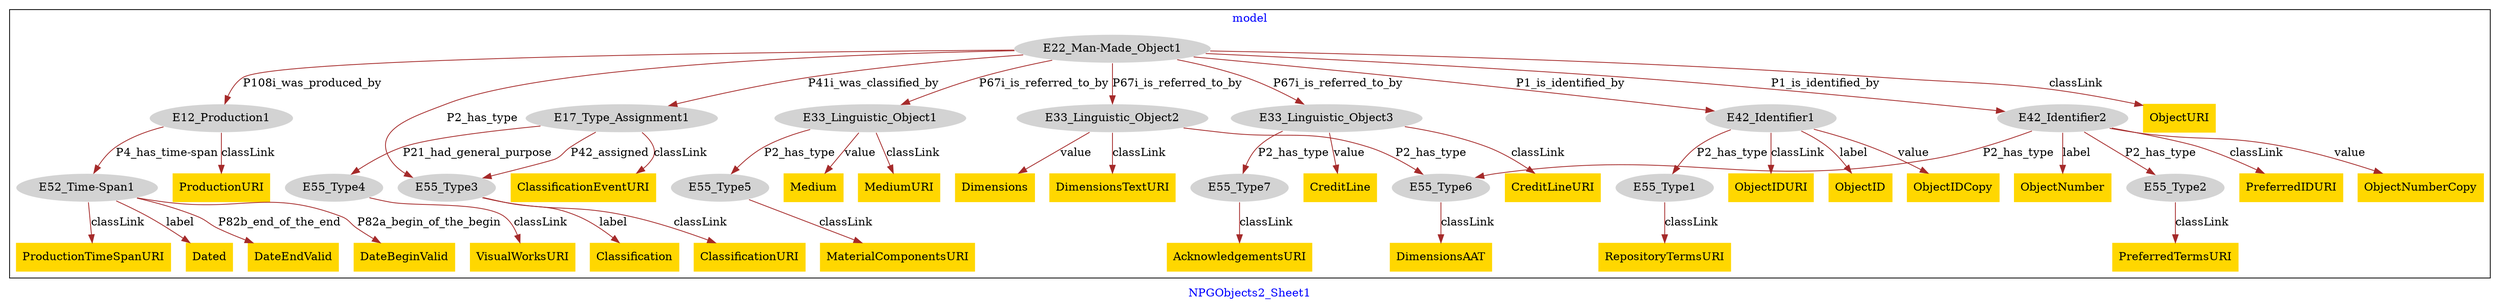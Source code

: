 digraph n0 {
fontcolor="blue"
remincross="true"
label="NPGObjects2_Sheet1"
subgraph cluster {
label="model"
n2[style="filled",color="white",fillcolor="lightgray",label="E12_Production1"];
n3[style="filled",color="white",fillcolor="lightgray",label="E52_Time-Span1"];
n4[style="filled",color="white",fillcolor="lightgray",label="E17_Type_Assignment1"];
n5[style="filled",color="white",fillcolor="lightgray",label="E55_Type3"];
n6[style="filled",color="white",fillcolor="lightgray",label="E55_Type4"];
n7[style="filled",color="white",fillcolor="lightgray",label="E22_Man-Made_Object1"];
n8[style="filled",color="white",fillcolor="lightgray",label="E33_Linguistic_Object1"];
n9[style="filled",color="white",fillcolor="lightgray",label="E33_Linguistic_Object2"];
n10[style="filled",color="white",fillcolor="lightgray",label="E33_Linguistic_Object3"];
n11[style="filled",color="white",fillcolor="lightgray",label="E42_Identifier1"];
n12[style="filled",color="white",fillcolor="lightgray",label="E42_Identifier2"];
n13[style="filled",color="white",fillcolor="lightgray",label="E55_Type5"];
n14[style="filled",color="white",fillcolor="lightgray",label="E55_Type6"];
n15[style="filled",color="white",fillcolor="lightgray",label="E55_Type7"];
n16[style="filled",color="white",fillcolor="lightgray",label="E55_Type1"];
n17[style="filled",color="white",fillcolor="lightgray",label="E55_Type2"];
n18[shape="plaintext",style="filled",fillcolor="gold",label="ProductionTimeSpanURI"];
n19[shape="plaintext",style="filled",fillcolor="gold",label="Classification"];
n20[shape="plaintext",style="filled",fillcolor="gold",label="Dated"];
n21[shape="plaintext",style="filled",fillcolor="gold",label="Medium"];
n22[shape="plaintext",style="filled",fillcolor="gold",label="PreferredIDURI"];
n23[shape="plaintext",style="filled",fillcolor="gold",label="CreditLine"];
n24[shape="plaintext",style="filled",fillcolor="gold",label="ClassificationURI"];
n25[shape="plaintext",style="filled",fillcolor="gold",label="CreditLineURI"];
n26[shape="plaintext",style="filled",fillcolor="gold",label="Dimensions"];
n27[shape="plaintext",style="filled",fillcolor="gold",label="ObjectNumberCopy"];
n28[shape="plaintext",style="filled",fillcolor="gold",label="DateEndValid"];
n29[shape="plaintext",style="filled",fillcolor="gold",label="VisualWorksURI"];
n30[shape="plaintext",style="filled",fillcolor="gold",label="ObjectIDURI"];
n31[shape="plaintext",style="filled",fillcolor="gold",label="DateBeginValid"];
n32[shape="plaintext",style="filled",fillcolor="gold",label="ClassificationEventURI"];
n33[shape="plaintext",style="filled",fillcolor="gold",label="ProductionURI"];
n34[shape="plaintext",style="filled",fillcolor="gold",label="DimensionsAAT"];
n35[shape="plaintext",style="filled",fillcolor="gold",label="DimensionsTextURI"];
n36[shape="plaintext",style="filled",fillcolor="gold",label="MediumURI"];
n37[shape="plaintext",style="filled",fillcolor="gold",label="ObjectNumber"];
n38[shape="plaintext",style="filled",fillcolor="gold",label="AcknowledgementsURI"];
n39[shape="plaintext",style="filled",fillcolor="gold",label="ObjectID"];
n40[shape="plaintext",style="filled",fillcolor="gold",label="ObjectURI"];
n41[shape="plaintext",style="filled",fillcolor="gold",label="MaterialComponentsURI"];
n42[shape="plaintext",style="filled",fillcolor="gold",label="PreferredTermsURI"];
n43[shape="plaintext",style="filled",fillcolor="gold",label="ObjectIDCopy"];
n44[shape="plaintext",style="filled",fillcolor="gold",label="RepositoryTermsURI"];
}
n2 -> n3[color="brown",fontcolor="black",label="P4_has_time-span"]
n4 -> n5[color="brown",fontcolor="black",label="P42_assigned"]
n4 -> n6[color="brown",fontcolor="black",label="P21_had_general_purpose"]
n7 -> n2[color="brown",fontcolor="black",label="P108i_was_produced_by"]
n7 -> n4[color="brown",fontcolor="black",label="P41i_was_classified_by"]
n7 -> n8[color="brown",fontcolor="black",label="P67i_is_referred_to_by"]
n7 -> n9[color="brown",fontcolor="black",label="P67i_is_referred_to_by"]
n7 -> n10[color="brown",fontcolor="black",label="P67i_is_referred_to_by"]
n7 -> n11[color="brown",fontcolor="black",label="P1_is_identified_by"]
n7 -> n12[color="brown",fontcolor="black",label="P1_is_identified_by"]
n8 -> n13[color="brown",fontcolor="black",label="P2_has_type"]
n9 -> n14[color="brown",fontcolor="black",label="P2_has_type"]
n10 -> n15[color="brown",fontcolor="black",label="P2_has_type"]
n11 -> n16[color="brown",fontcolor="black",label="P2_has_type"]
n12 -> n17[color="brown",fontcolor="black",label="P2_has_type"]
n3 -> n18[color="brown",fontcolor="black",label="classLink"]
n5 -> n19[color="brown",fontcolor="black",label="label"]
n3 -> n20[color="brown",fontcolor="black",label="label"]
n8 -> n21[color="brown",fontcolor="black",label="value"]
n12 -> n22[color="brown",fontcolor="black",label="classLink"]
n10 -> n23[color="brown",fontcolor="black",label="value"]
n5 -> n24[color="brown",fontcolor="black",label="classLink"]
n10 -> n25[color="brown",fontcolor="black",label="classLink"]
n9 -> n26[color="brown",fontcolor="black",label="value"]
n12 -> n27[color="brown",fontcolor="black",label="value"]
n3 -> n28[color="brown",fontcolor="black",label="P82b_end_of_the_end"]
n6 -> n29[color="brown",fontcolor="black",label="classLink"]
n11 -> n30[color="brown",fontcolor="black",label="classLink"]
n3 -> n31[color="brown",fontcolor="black",label="P82a_begin_of_the_begin"]
n4 -> n32[color="brown",fontcolor="black",label="classLink"]
n2 -> n33[color="brown",fontcolor="black",label="classLink"]
n14 -> n34[color="brown",fontcolor="black",label="classLink"]
n9 -> n35[color="brown",fontcolor="black",label="classLink"]
n8 -> n36[color="brown",fontcolor="black",label="classLink"]
n12 -> n37[color="brown",fontcolor="black",label="label"]
n15 -> n38[color="brown",fontcolor="black",label="classLink"]
n11 -> n39[color="brown",fontcolor="black",label="label"]
n7 -> n40[color="brown",fontcolor="black",label="classLink"]
n13 -> n41[color="brown",fontcolor="black",label="classLink"]
n17 -> n42[color="brown",fontcolor="black",label="classLink"]
n11 -> n43[color="brown",fontcolor="black",label="value"]
n16 -> n44[color="brown",fontcolor="black",label="classLink"]
n7 -> n5[color="brown",fontcolor="black",label="P2_has_type"]
n12 -> n14[color="brown",fontcolor="black",label="P2_has_type"]
}
